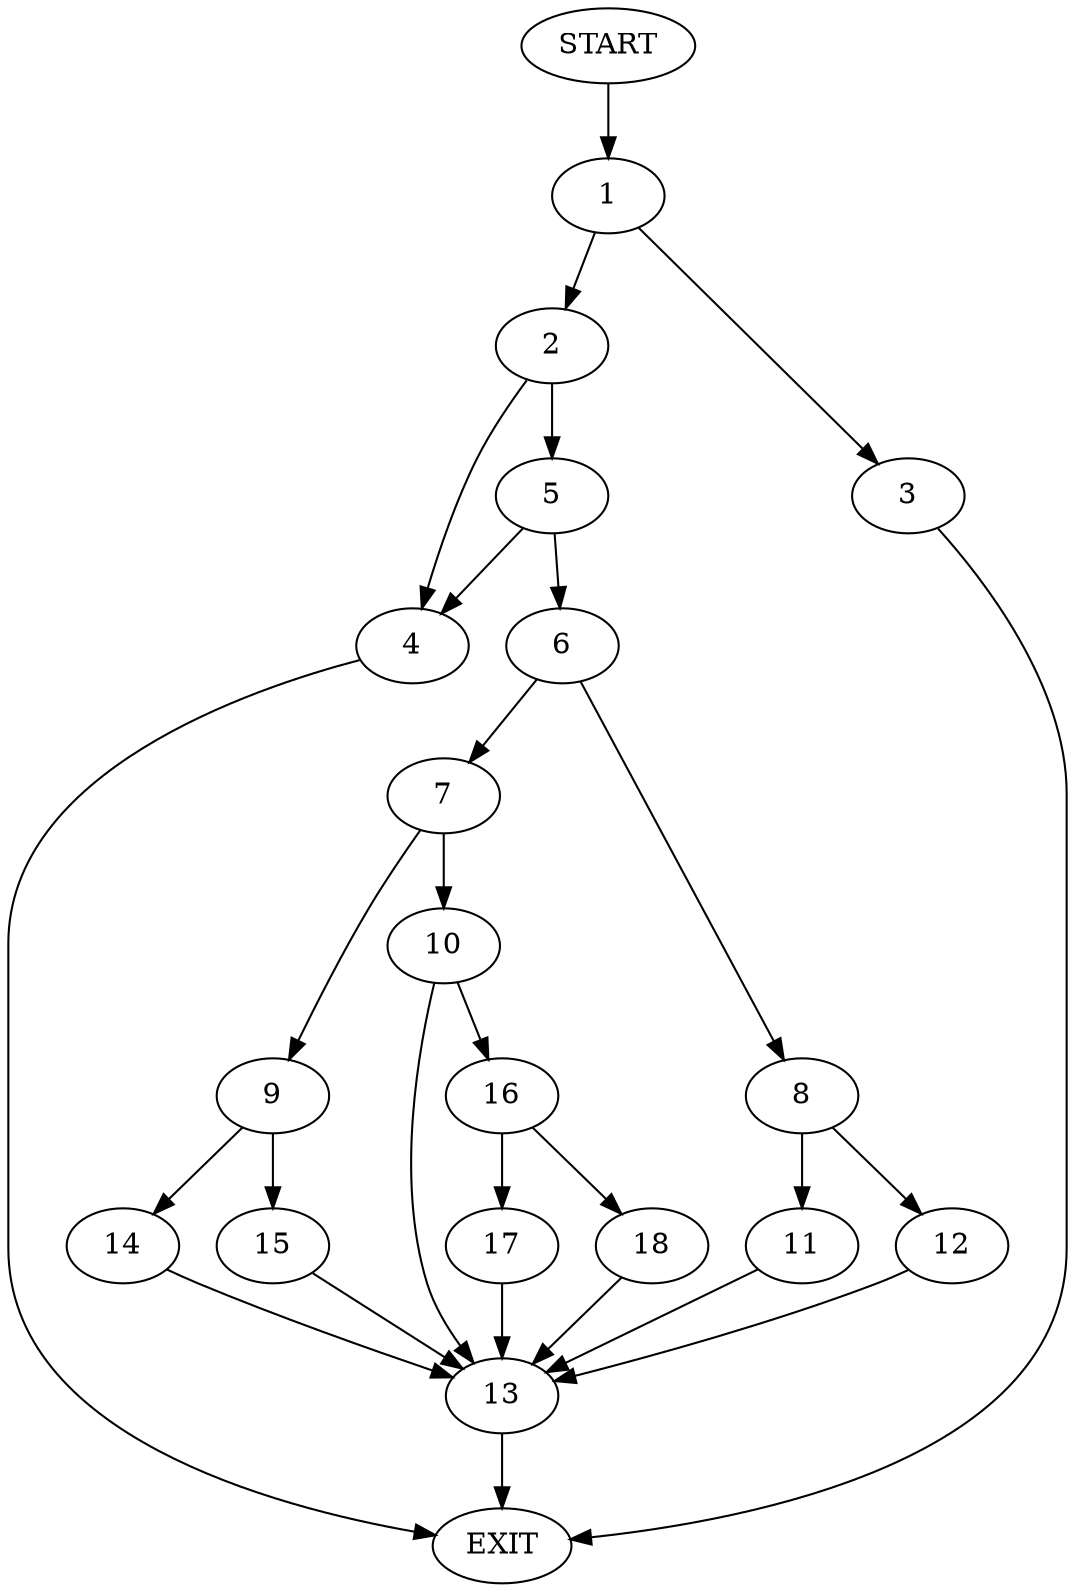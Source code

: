 digraph {
0 [label="START"]
19 [label="EXIT"]
0 -> 1
1 -> 2
1 -> 3
2 -> 4
2 -> 5
3 -> 19
4 -> 19
5 -> 4
5 -> 6
6 -> 7
6 -> 8
7 -> 9
7 -> 10
8 -> 11
8 -> 12
12 -> 13
11 -> 13
13 -> 19
9 -> 14
9 -> 15
10 -> 16
10 -> 13
14 -> 13
15 -> 13
16 -> 17
16 -> 18
18 -> 13
17 -> 13
}
